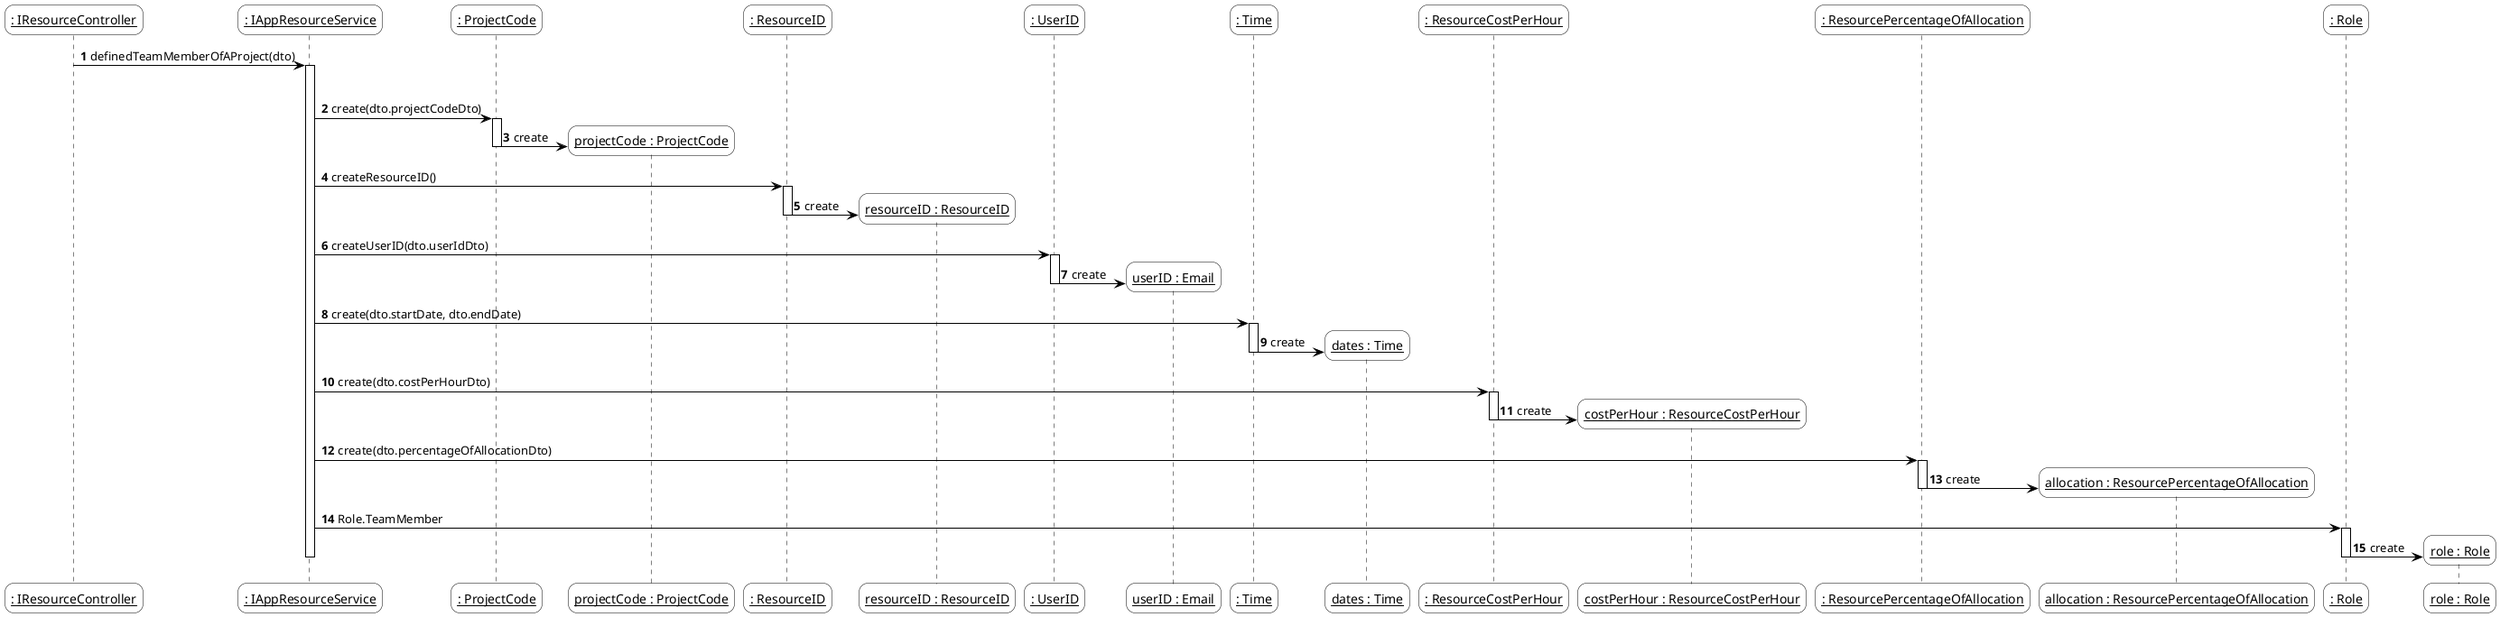 @startuml
'https://plantuml.com/sequence-diagramskinparam sequenceArrowThickness 2
skinparam roundcorner 20
skinparam maxmessagesize 0
skinparam sequenceParticipant underline
skinparam sequence {
ArrowColor black
ActorBorderColor #black
LifeLineBorderColor black
LifeLineBackgroundColor white
ParticipantBorderColor black
ParticipantBackgroundColor #transparent
ParticipantFontName Aapex
ParticipantFontSize 14
ParticipantFontColor black
ActorBackgroundColor #transparent
ActorFontColor black
ActorFontSize 14
ActorFontName Aapex
}
autonumber
autoactivate on


": IResourceController" -> ": IAppResourceService" : definedTeamMemberOfAProject(dto)

group ref

": IAppResourceService" -> ": ProjectCode" : create(dto.projectCodeDto)
": ProjectCode" -> "projectCode : ProjectCode"  ** : create
deactivate

": IAppResourceService" -> ": ResourceID" : createResourceID()
": ResourceID" -> "resourceID : ResourceID"  ** : create
deactivate

": IAppResourceService" -> ": UserID" : createUserID(dto.userIdDto)
": UserID" -> "userID : Email"  ** : create
deactivate

": IAppResourceService" ->  ": Time" : create(dto.startDate, dto.endDate)
": Time" -> "dates : Time"  ** : create
deactivate

": IAppResourceService" -> ": ResourceCostPerHour" : create(dto.costPerHourDto)
": ResourceCostPerHour" -> "costPerHour : ResourceCostPerHour"  ** : create
deactivate

": IAppResourceService" -> ": ResourcePercentageOfAllocation" : create(dto.percentageOfAllocationDto)
": ResourcePercentageOfAllocation" -> "allocation : ResourcePercentageOfAllocation"  ** : create
deactivate

": IAppResourceService" -> ": Role" : Role.TeamMember
": Role" -> "role : Role"  ** : create
deactivate

deactivate ": IAppResourceService"



@enduml
